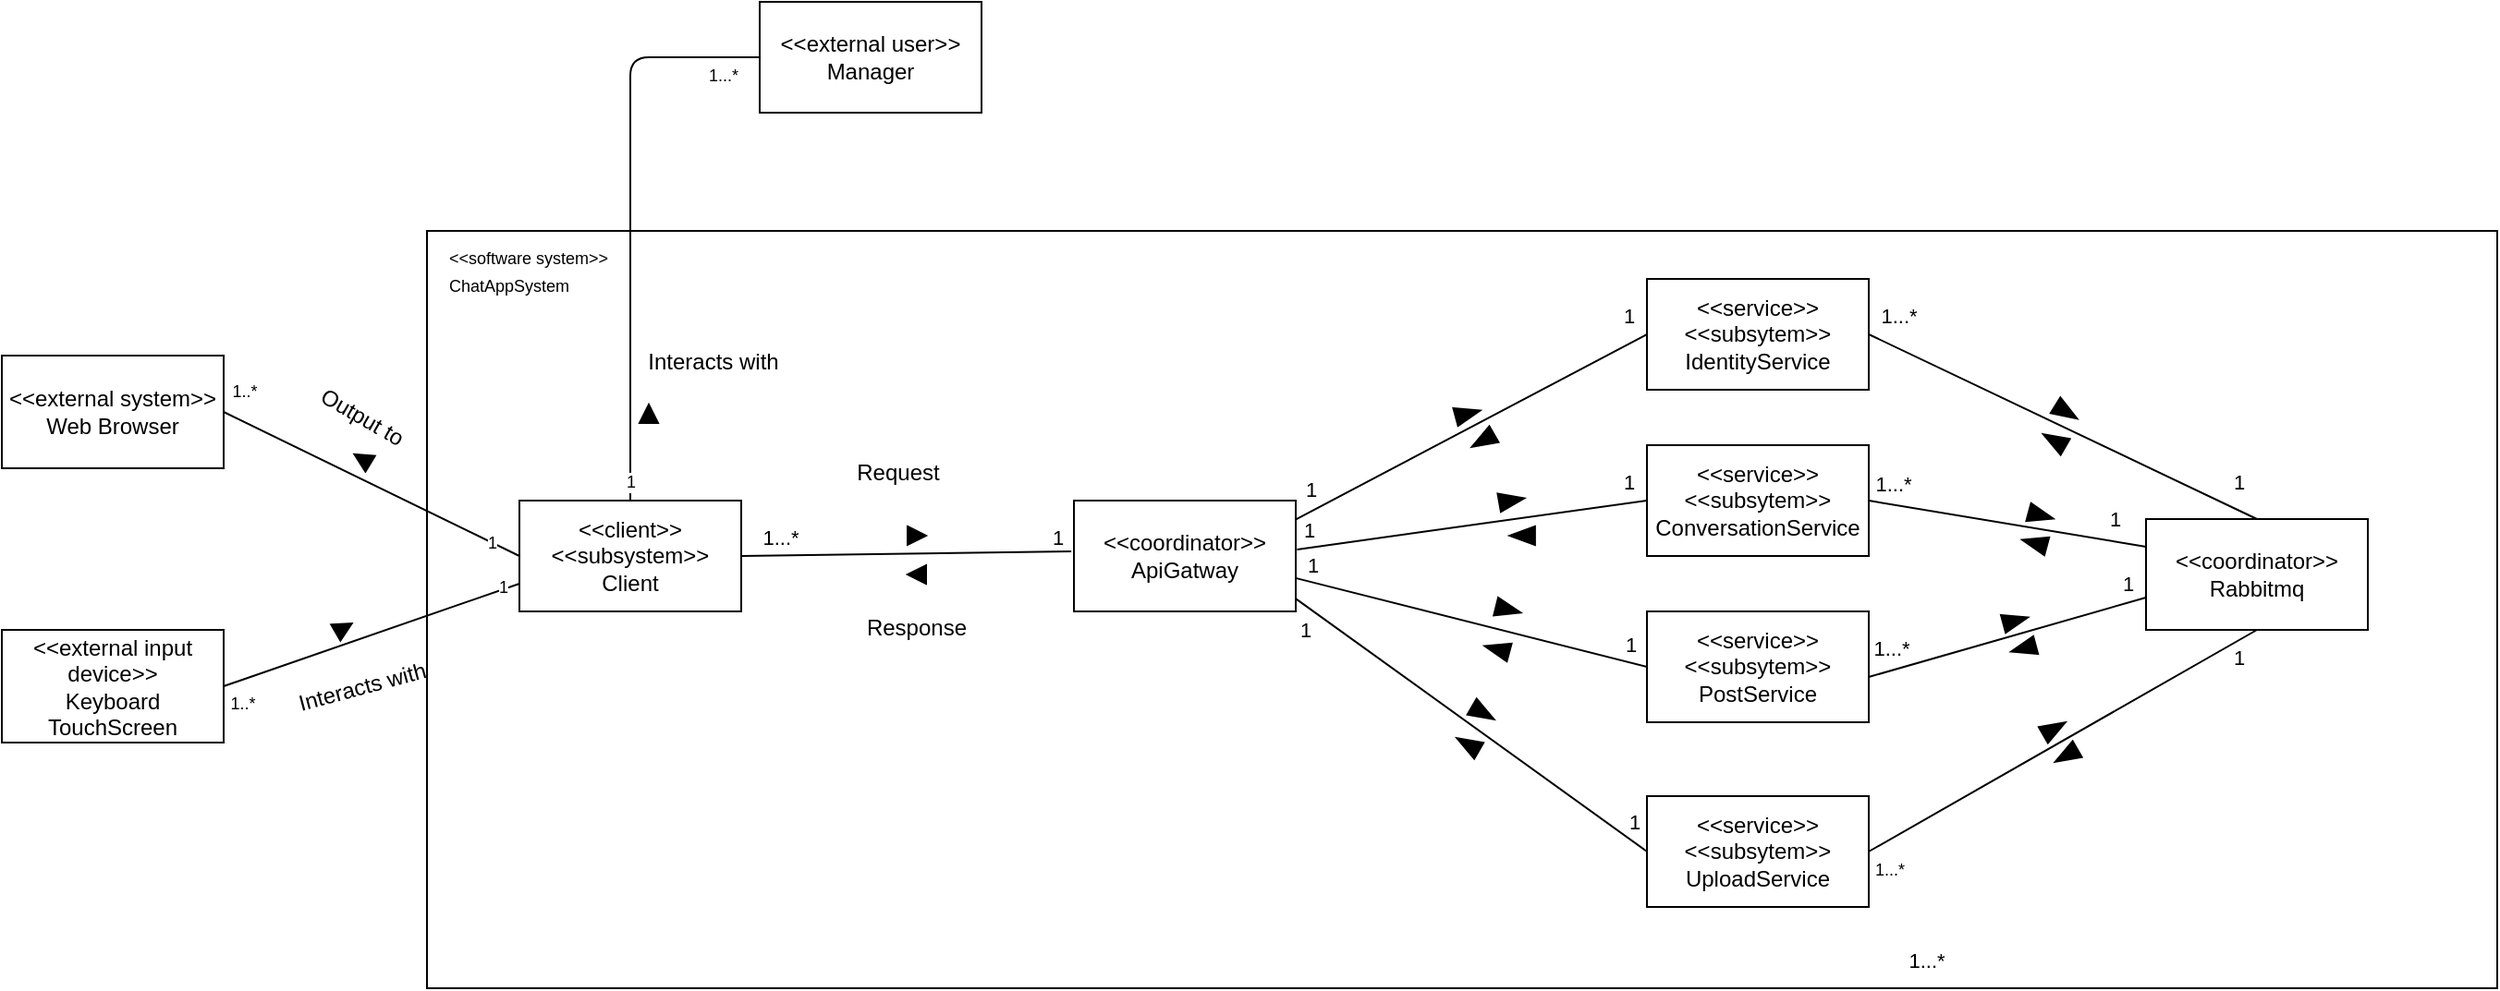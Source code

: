 <mxfile>
    <diagram id="_KxVs-y-PRfUbW2bJWqo" name="Page-1">
        <mxGraphModel dx="1593" dy="1812" grid="1" gridSize="10" guides="1" tooltips="1" connect="1" arrows="1" fold="1" page="1" pageScale="1" pageWidth="850" pageHeight="1100" math="0" shadow="0">
            <root>
                <mxCell id="0"/>
                <mxCell id="1" parent="0"/>
                <mxCell id="50" value="" style="rounded=0;whiteSpace=wrap;html=1;fillColor=#FFFFFF;" vertex="1" parent="1">
                    <mxGeometry x="50" y="34" width="1120" height="410" as="geometry"/>
                </mxCell>
                <mxCell id="5" value="&amp;lt;&amp;lt;client&amp;gt;&amp;gt;&lt;br&gt;&amp;lt;&amp;lt;subsystem&amp;gt;&amp;gt;&lt;br&gt;Client" style="rounded=0;whiteSpace=wrap;html=1;" vertex="1" parent="1">
                    <mxGeometry x="100" y="180" width="120" height="60" as="geometry"/>
                </mxCell>
                <mxCell id="6" value="&amp;lt;&amp;lt;coordinator&amp;gt;&amp;gt;&lt;br&gt;ApiGatway" style="rounded=0;whiteSpace=wrap;html=1;" vertex="1" parent="1">
                    <mxGeometry x="400" y="180" width="120" height="60" as="geometry"/>
                </mxCell>
                <mxCell id="8" value="&amp;lt;&amp;lt;service&amp;gt;&amp;gt;&lt;br&gt;&amp;lt;&amp;lt;subsytem&amp;gt;&amp;gt;&lt;br&gt;IdentityService" style="rounded=0;whiteSpace=wrap;html=1;" vertex="1" parent="1">
                    <mxGeometry x="710" y="60" width="120" height="60" as="geometry"/>
                </mxCell>
                <mxCell id="9" value="&amp;lt;&amp;lt;service&amp;gt;&amp;gt;&lt;br style=&quot;border-color: var(--border-color);&quot;&gt;&amp;lt;&amp;lt;subsytem&amp;gt;&amp;gt;&lt;br style=&quot;border-color: var(--border-color);&quot;&gt;ConversationService" style="rounded=0;whiteSpace=wrap;html=1;" vertex="1" parent="1">
                    <mxGeometry x="710" y="150" width="120" height="60" as="geometry"/>
                </mxCell>
                <mxCell id="10" value="&amp;lt;&amp;lt;service&amp;gt;&amp;gt;&lt;br style=&quot;border-color: var(--border-color);&quot;&gt;&amp;lt;&amp;lt;subsytem&amp;gt;&amp;gt;&lt;br style=&quot;border-color: var(--border-color);&quot;&gt;UploadService" style="rounded=0;whiteSpace=wrap;html=1;" vertex="1" parent="1">
                    <mxGeometry x="710" y="340" width="120" height="60" as="geometry"/>
                </mxCell>
                <mxCell id="11" value="&amp;lt;&amp;lt;service&amp;gt;&amp;gt;&lt;br style=&quot;border-color: var(--border-color);&quot;&gt;&amp;lt;&amp;lt;subsytem&amp;gt;&amp;gt;&lt;br style=&quot;border-color: var(--border-color);&quot;&gt;PostService" style="rounded=0;whiteSpace=wrap;html=1;" vertex="1" parent="1">
                    <mxGeometry x="710" y="240" width="120" height="60" as="geometry"/>
                </mxCell>
                <mxCell id="13" value="&amp;lt;&amp;lt;coordinator&amp;gt;&amp;gt;&lt;br style=&quot;border-color: var(--border-color);&quot;&gt;Rabbitmq" style="rounded=0;whiteSpace=wrap;html=1;" vertex="1" parent="1">
                    <mxGeometry x="980" y="190" width="120" height="60" as="geometry"/>
                </mxCell>
                <mxCell id="14" value="" style="endArrow=none;html=1;exitX=0.997;exitY=0.174;exitDx=0;exitDy=0;entryX=0;entryY=0.5;entryDx=0;entryDy=0;exitPerimeter=0;" edge="1" parent="1" source="6" target="8">
                    <mxGeometry width="50" height="50" relative="1" as="geometry">
                        <mxPoint x="550" y="200" as="sourcePoint"/>
                        <mxPoint x="600" y="150" as="targetPoint"/>
                    </mxGeometry>
                </mxCell>
                <mxCell id="22" value="1" style="edgeLabel;html=1;align=center;verticalAlign=middle;resizable=0;points=[];" vertex="1" connectable="0" parent="14">
                    <mxGeometry x="-0.672" y="-1" relative="1" as="geometry">
                        <mxPoint x="-24" y="-1" as="offset"/>
                    </mxGeometry>
                </mxCell>
                <mxCell id="26" value="1" style="edgeLabel;html=1;align=center;verticalAlign=middle;resizable=0;points=[];" vertex="1" connectable="0" parent="14">
                    <mxGeometry x="0.725" y="1" relative="1" as="geometry">
                        <mxPoint x="17" y="-23" as="offset"/>
                    </mxGeometry>
                </mxCell>
                <mxCell id="15" value="" style="endArrow=none;html=1;exitX=1.006;exitY=0.441;exitDx=0;exitDy=0;entryX=0;entryY=0.5;entryDx=0;entryDy=0;exitPerimeter=0;" edge="1" parent="1" source="6" target="9">
                    <mxGeometry width="50" height="50" relative="1" as="geometry">
                        <mxPoint x="480" y="320" as="sourcePoint"/>
                        <mxPoint x="670" y="200" as="targetPoint"/>
                    </mxGeometry>
                </mxCell>
                <mxCell id="23" value="1" style="edgeLabel;html=1;align=center;verticalAlign=middle;resizable=0;points=[];" vertex="1" connectable="0" parent="15">
                    <mxGeometry x="-0.583" relative="1" as="geometry">
                        <mxPoint x="-34" y="-5" as="offset"/>
                    </mxGeometry>
                </mxCell>
                <mxCell id="27" value="1" style="edgeLabel;html=1;align=center;verticalAlign=middle;resizable=0;points=[];" vertex="1" connectable="0" parent="15">
                    <mxGeometry x="0.832" y="1" relative="1" as="geometry">
                        <mxPoint x="6" y="-11" as="offset"/>
                    </mxGeometry>
                </mxCell>
                <mxCell id="16" value="" style="endArrow=none;html=1;exitX=0.999;exitY=0.699;exitDx=0;exitDy=0;entryX=0;entryY=0.5;entryDx=0;entryDy=0;exitPerimeter=0;" edge="1" parent="1" source="6" target="11">
                    <mxGeometry width="50" height="50" relative="1" as="geometry">
                        <mxPoint x="470" y="350" as="sourcePoint"/>
                        <mxPoint x="660" y="320" as="targetPoint"/>
                    </mxGeometry>
                </mxCell>
                <mxCell id="24" value="1" style="edgeLabel;html=1;align=center;verticalAlign=middle;resizable=0;points=[];" vertex="1" connectable="0" parent="16">
                    <mxGeometry x="-0.42" y="1" relative="1" as="geometry">
                        <mxPoint x="-47" y="-20" as="offset"/>
                    </mxGeometry>
                </mxCell>
                <mxCell id="28" value="1" style="edgeLabel;html=1;align=center;verticalAlign=middle;resizable=0;points=[];" vertex="1" connectable="0" parent="16">
                    <mxGeometry x="0.69" relative="1" as="geometry">
                        <mxPoint x="20" y="-5" as="offset"/>
                    </mxGeometry>
                </mxCell>
                <mxCell id="17" value="" style="endArrow=none;html=1;exitX=1.001;exitY=0.886;exitDx=0;exitDy=0;entryX=0;entryY=0.5;entryDx=0;entryDy=0;exitPerimeter=0;" edge="1" parent="1" source="6" target="10">
                    <mxGeometry width="50" height="50" relative="1" as="geometry">
                        <mxPoint x="490" y="320" as="sourcePoint"/>
                        <mxPoint x="680" y="380" as="targetPoint"/>
                    </mxGeometry>
                </mxCell>
                <mxCell id="25" value="1" style="edgeLabel;html=1;align=center;verticalAlign=middle;resizable=0;points=[];" vertex="1" connectable="0" parent="17">
                    <mxGeometry x="-0.301" y="-1" relative="1" as="geometry">
                        <mxPoint x="-61" y="-32" as="offset"/>
                    </mxGeometry>
                </mxCell>
                <mxCell id="29" value="1" style="edgeLabel;html=1;align=center;verticalAlign=middle;resizable=0;points=[];" vertex="1" connectable="0" parent="17">
                    <mxGeometry x="0.789" relative="1" as="geometry">
                        <mxPoint x="13" y="-2" as="offset"/>
                    </mxGeometry>
                </mxCell>
                <mxCell id="18" value="" style="endArrow=none;html=1;exitX=1;exitY=0.5;exitDx=0;exitDy=0;entryX=0.5;entryY=0;entryDx=0;entryDy=0;" edge="1" parent="1" source="8" target="13">
                    <mxGeometry width="50" height="50" relative="1" as="geometry">
                        <mxPoint x="930" y="200" as="sourcePoint"/>
                        <mxPoint x="1120" y="80" as="targetPoint"/>
                    </mxGeometry>
                </mxCell>
                <mxCell id="30" value="1...*" style="edgeLabel;html=1;align=center;verticalAlign=middle;resizable=0;points=[];" vertex="1" connectable="0" parent="18">
                    <mxGeometry x="-0.323" y="-1" relative="1" as="geometry">
                        <mxPoint x="-55" y="-45" as="offset"/>
                    </mxGeometry>
                </mxCell>
                <mxCell id="34" value="1" style="edgeLabel;html=1;align=center;verticalAlign=middle;resizable=0;points=[];" vertex="1" connectable="0" parent="18">
                    <mxGeometry x="0.822" y="1" relative="1" as="geometry">
                        <mxPoint x="8" y="-10" as="offset"/>
                    </mxGeometry>
                </mxCell>
                <mxCell id="19" value="" style="endArrow=none;html=1;exitX=1;exitY=0.5;exitDx=0;exitDy=0;entryX=0;entryY=0.25;entryDx=0;entryDy=0;" edge="1" parent="1" source="9" target="13">
                    <mxGeometry width="50" height="50" relative="1" as="geometry">
                        <mxPoint x="760" y="200" as="sourcePoint"/>
                        <mxPoint x="970.0" y="300" as="targetPoint"/>
                    </mxGeometry>
                </mxCell>
                <mxCell id="31" value="1...*" style="edgeLabel;html=1;align=center;verticalAlign=middle;resizable=0;points=[];" vertex="1" connectable="0" parent="19">
                    <mxGeometry x="-0.809" relative="1" as="geometry">
                        <mxPoint x="-2" y="-12" as="offset"/>
                    </mxGeometry>
                </mxCell>
                <mxCell id="35" value="1" style="edgeLabel;html=1;align=center;verticalAlign=middle;resizable=0;points=[];" vertex="1" connectable="0" parent="19">
                    <mxGeometry x="0.761" y="2" relative="1" as="geometry">
                        <mxPoint y="-10" as="offset"/>
                    </mxGeometry>
                </mxCell>
                <mxCell id="20" value="" style="endArrow=none;html=1;exitX=1.003;exitY=0.59;exitDx=0;exitDy=0;exitPerimeter=0;entryX=0.003;entryY=0.706;entryDx=0;entryDy=0;entryPerimeter=0;" edge="1" parent="1" source="11" target="13">
                    <mxGeometry width="50" height="50" relative="1" as="geometry">
                        <mxPoint x="810" y="290" as="sourcePoint"/>
                        <mxPoint x="980" y="220" as="targetPoint"/>
                    </mxGeometry>
                </mxCell>
                <mxCell id="32" value="1...*" style="edgeLabel;html=1;align=center;verticalAlign=middle;resizable=0;points=[];" vertex="1" connectable="0" parent="20">
                    <mxGeometry x="-0.844" y="2" relative="1" as="geometry">
                        <mxPoint y="-10" as="offset"/>
                    </mxGeometry>
                </mxCell>
                <mxCell id="36" value="1" style="edgeLabel;html=1;align=center;verticalAlign=middle;resizable=0;points=[];" vertex="1" connectable="0" parent="20">
                    <mxGeometry x="0.801" y="1" relative="1" as="geometry">
                        <mxPoint x="5" y="-11" as="offset"/>
                    </mxGeometry>
                </mxCell>
                <mxCell id="21" value="" style="endArrow=none;html=1;exitX=1;exitY=0.5;exitDx=0;exitDy=0;entryX=0.5;entryY=1;entryDx=0;entryDy=0;" edge="1" parent="1" source="10" target="13">
                    <mxGeometry width="50" height="50" relative="1" as="geometry">
                        <mxPoint x="840.36" y="395.4" as="sourcePoint"/>
                        <mxPoint x="990.0" y="340" as="targetPoint"/>
                    </mxGeometry>
                </mxCell>
                <mxCell id="33" value="1...*" style="edgeLabel;html=1;align=center;verticalAlign=middle;resizable=0;points=[];" vertex="1" connectable="0" parent="21">
                    <mxGeometry x="-0.805" y="-1" relative="1" as="geometry">
                        <mxPoint x="10" y="70" as="offset"/>
                    </mxGeometry>
                </mxCell>
                <mxCell id="37" value="1" style="edgeLabel;html=1;align=center;verticalAlign=middle;resizable=0;points=[];" vertex="1" connectable="0" parent="21">
                    <mxGeometry x="0.684" y="-1" relative="1" as="geometry">
                        <mxPoint x="23" y="-5" as="offset"/>
                    </mxGeometry>
                </mxCell>
                <mxCell id="94" value="1...*" style="edgeLabel;html=1;align=center;verticalAlign=middle;resizable=0;points=[];fontSize=9;" vertex="1" connectable="0" parent="21">
                    <mxGeometry x="-0.896" y="1" relative="1" as="geometry">
                        <mxPoint y="17" as="offset"/>
                    </mxGeometry>
                </mxCell>
                <mxCell id="46" value="" style="endArrow=none;html=1;exitX=1;exitY=0.5;exitDx=0;exitDy=0;entryX=-0.012;entryY=0.459;entryDx=0;entryDy=0;entryPerimeter=0;" edge="1" parent="1" source="5" target="6">
                    <mxGeometry width="50" height="50" relative="1" as="geometry">
                        <mxPoint x="150.0" y="300.0" as="sourcePoint"/>
                        <mxPoint x="340.36" y="199.56" as="targetPoint"/>
                    </mxGeometry>
                </mxCell>
                <mxCell id="47" value="1...*" style="edgeLabel;html=1;align=center;verticalAlign=middle;resizable=0;points=[];" vertex="1" connectable="0" parent="46">
                    <mxGeometry x="-0.672" y="-1" relative="1" as="geometry">
                        <mxPoint x="-9" y="-11" as="offset"/>
                    </mxGeometry>
                </mxCell>
                <mxCell id="48" value="1" style="edgeLabel;html=1;align=center;verticalAlign=middle;resizable=0;points=[];" vertex="1" connectable="0" parent="46">
                    <mxGeometry x="0.725" y="1" relative="1" as="geometry">
                        <mxPoint x="17" y="-7" as="offset"/>
                    </mxGeometry>
                </mxCell>
                <mxCell id="49" value="" style="triangle;whiteSpace=wrap;html=1;fillColor=#000000;rotation=0;" vertex="1" parent="1">
                    <mxGeometry x="310" y="194" width="10" height="10" as="geometry"/>
                </mxCell>
                <mxCell id="51" value="&lt;font style=&quot;font-size: 9px;&quot;&gt;&amp;lt;&amp;lt;software system&amp;gt;&amp;gt;&lt;br&gt;ChatAppSystem&lt;br&gt;&lt;/font&gt;" style="text;html=1;strokeColor=none;fillColor=none;align=left;verticalAlign=middle;whiteSpace=wrap;rounded=0;" vertex="1" parent="1">
                    <mxGeometry x="60" y="40" width="140" height="30" as="geometry"/>
                </mxCell>
                <mxCell id="53" value="&amp;lt;&amp;lt;external system&amp;gt;&amp;gt;&lt;br&gt;Web Browser" style="rounded=0;whiteSpace=wrap;html=1;" vertex="1" parent="1">
                    <mxGeometry x="-180" y="101.5" width="120" height="61" as="geometry"/>
                </mxCell>
                <mxCell id="54" value="&amp;lt;&amp;lt;external input device&amp;gt;&amp;gt;&lt;br&gt;Keyboard&lt;div&gt;TouchScreen&lt;/div&gt;" style="rounded=0;whiteSpace=wrap;html=1;" vertex="1" parent="1">
                    <mxGeometry x="-180" y="250" width="120" height="61" as="geometry"/>
                </mxCell>
                <mxCell id="55" value="" style="endArrow=none;html=1;fontSize=9;entryX=0;entryY=0.5;entryDx=0;entryDy=0;exitX=1;exitY=0.5;exitDx=0;exitDy=0;" edge="1" parent="1" source="53" target="5">
                    <mxGeometry width="50" height="50" relative="1" as="geometry">
                        <mxPoint x="-80" y="210" as="sourcePoint"/>
                        <mxPoint x="-30" y="160" as="targetPoint"/>
                    </mxGeometry>
                </mxCell>
                <mxCell id="63" value="1" style="edgeLabel;html=1;align=center;verticalAlign=middle;resizable=0;points=[];fontSize=9;" vertex="1" connectable="0" parent="55">
                    <mxGeometry x="0.808" relative="1" as="geometry">
                        <mxPoint as="offset"/>
                    </mxGeometry>
                </mxCell>
                <mxCell id="65" value="1..*" style="edgeLabel;html=1;align=center;verticalAlign=middle;resizable=0;points=[];fontSize=9;" vertex="1" connectable="0" parent="55">
                    <mxGeometry x="-0.805" relative="1" as="geometry">
                        <mxPoint x="-5" y="-19" as="offset"/>
                    </mxGeometry>
                </mxCell>
                <mxCell id="56" value="" style="endArrow=none;html=1;fontSize=9;entryX=0;entryY=0.75;entryDx=0;entryDy=0;exitX=1;exitY=0.5;exitDx=0;exitDy=0;" edge="1" parent="1" source="54" target="5">
                    <mxGeometry width="50" height="50" relative="1" as="geometry">
                        <mxPoint x="-130" y="200.0" as="sourcePoint"/>
                        <mxPoint x="30" y="278" as="targetPoint"/>
                    </mxGeometry>
                </mxCell>
                <mxCell id="64" value="1" style="edgeLabel;html=1;align=center;verticalAlign=middle;resizable=0;points=[];fontSize=9;" vertex="1" connectable="0" parent="56">
                    <mxGeometry x="0.888" y="1" relative="1" as="geometry">
                        <mxPoint as="offset"/>
                    </mxGeometry>
                </mxCell>
                <mxCell id="66" value="1..*" style="edgeLabel;html=1;align=center;verticalAlign=middle;resizable=0;points=[];fontSize=9;" vertex="1" connectable="0" parent="56">
                    <mxGeometry x="-0.794" y="1" relative="1" as="geometry">
                        <mxPoint x="-6" y="16" as="offset"/>
                    </mxGeometry>
                </mxCell>
                <mxCell id="57" value="&lt;font style=&quot;font-size: 12px;&quot;&gt;&amp;lt;&amp;lt;external user&amp;gt;&amp;gt;&lt;br&gt;Manager&lt;/font&gt;" style="rounded=0;whiteSpace=wrap;html=1;" vertex="1" parent="1">
                    <mxGeometry x="230" y="-90" width="120" height="60" as="geometry"/>
                </mxCell>
                <mxCell id="58" value="" style="endArrow=none;html=1;fontSize=9;entryX=0;entryY=0.5;entryDx=0;entryDy=0;exitX=0.5;exitY=0;exitDx=0;exitDy=0;" edge="1" parent="1" source="5" target="57">
                    <mxGeometry width="50" height="50" relative="1" as="geometry">
                        <mxPoint x="280" y="120" as="sourcePoint"/>
                        <mxPoint x="330" y="70" as="targetPoint"/>
                        <Array as="points">
                            <mxPoint x="160" y="-60"/>
                        </Array>
                    </mxGeometry>
                </mxCell>
                <mxCell id="61" value="1...*" style="edgeLabel;html=1;align=center;verticalAlign=middle;resizable=0;points=[];fontSize=9;" vertex="1" connectable="0" parent="58">
                    <mxGeometry x="0.207" y="-2" relative="1" as="geometry">
                        <mxPoint x="48" y="-43" as="offset"/>
                    </mxGeometry>
                </mxCell>
                <mxCell id="62" value="1" style="edgeLabel;html=1;align=center;verticalAlign=middle;resizable=0;points=[];fontSize=9;" vertex="1" connectable="0" parent="1">
                    <mxGeometry x="230" y="-40.143" as="geometry">
                        <mxPoint x="-70" y="210" as="offset"/>
                    </mxGeometry>
                </mxCell>
                <mxCell id="67" value="" style="triangle;whiteSpace=wrap;html=1;fillColor=#000000;rotation=-30;" vertex="1" parent="1">
                    <mxGeometry y="244" width="10" height="10" as="geometry"/>
                </mxCell>
                <mxCell id="68" value="" style="triangle;whiteSpace=wrap;html=1;fillColor=#000000;rotation=-149;" vertex="1" parent="1">
                    <mxGeometry x="10" y="152.5" width="10" height="10" as="geometry"/>
                </mxCell>
                <mxCell id="69" value="" style="triangle;whiteSpace=wrap;html=1;fillColor=#000000;rotation=-90;" vertex="1" parent="1">
                    <mxGeometry x="165" y="128" width="10" height="10" as="geometry"/>
                </mxCell>
                <mxCell id="70" value="Interacts with" style="text;html=1;align=center;verticalAlign=middle;whiteSpace=wrap;rounded=0;rotation=-15;" vertex="1" parent="1">
                    <mxGeometry x="-40" y="265.5" width="110" height="30" as="geometry"/>
                </mxCell>
                <mxCell id="71" value="Output to" style="text;html=1;align=center;verticalAlign=middle;whiteSpace=wrap;rounded=0;rotation=30;" vertex="1" parent="1">
                    <mxGeometry x="-20" y="120" width="70" height="30" as="geometry"/>
                </mxCell>
                <mxCell id="72" value="Interacts with" style="text;html=1;align=center;verticalAlign=middle;whiteSpace=wrap;rounded=0;rotation=0;" vertex="1" parent="1">
                    <mxGeometry x="150" y="90" width="110" height="30" as="geometry"/>
                </mxCell>
                <mxCell id="73" value="Request" style="text;html=1;align=center;verticalAlign=middle;whiteSpace=wrap;rounded=0;rotation=0;" vertex="1" parent="1">
                    <mxGeometry x="250" y="150" width="110" height="30" as="geometry"/>
                </mxCell>
                <mxCell id="74" value="" style="triangle;whiteSpace=wrap;html=1;fillColor=#000000;rotation=-180;" vertex="1" parent="1">
                    <mxGeometry x="310" y="215" width="10" height="10" as="geometry"/>
                </mxCell>
                <mxCell id="75" value="Response" style="text;html=1;align=center;verticalAlign=middle;whiteSpace=wrap;rounded=0;rotation=0;" vertex="1" parent="1">
                    <mxGeometry x="260" y="234" width="110" height="30" as="geometry"/>
                </mxCell>
                <mxCell id="78" value="" style="triangle;whiteSpace=wrap;html=1;fillColor=#000000;rotation=-165;" vertex="1" parent="1">
                    <mxGeometry x="622" y="255.5" width="13.72" height="10" as="geometry"/>
                </mxCell>
                <mxCell id="80" value="" style="triangle;whiteSpace=wrap;html=1;fillColor=#000000;rotation=14;" vertex="1" parent="1">
                    <mxGeometry x="628.14" y="234" width="13.72" height="10" as="geometry"/>
                </mxCell>
                <mxCell id="81" value="" style="triangle;whiteSpace=wrap;html=1;fillColor=#000000;rotation=-10;" vertex="1" parent="1">
                    <mxGeometry x="630" y="175" width="13.72" height="10" as="geometry"/>
                </mxCell>
                <mxCell id="82" value="" style="triangle;whiteSpace=wrap;html=1;fillColor=#000000;rotation=-180;" vertex="1" parent="1">
                    <mxGeometry x="635.72" y="194" width="13.72" height="10" as="geometry"/>
                </mxCell>
                <mxCell id="83" value="" style="triangle;whiteSpace=wrap;html=1;fillColor=#000000;rotation=-15;" vertex="1" parent="1">
                    <mxGeometry x="606.28" y="128" width="13.72" height="10" as="geometry"/>
                </mxCell>
                <mxCell id="84" value="" style="triangle;whiteSpace=wrap;html=1;fillColor=#000000;rotation=-210;" vertex="1" parent="1">
                    <mxGeometry x="614.42" y="142.5" width="13.72" height="10" as="geometry"/>
                </mxCell>
                <mxCell id="85" value="" style="triangle;whiteSpace=wrap;html=1;fillColor=#000000;rotation=30;" vertex="1" parent="1">
                    <mxGeometry x="614.42" y="290" width="13.72" height="10" as="geometry"/>
                </mxCell>
                <mxCell id="86" value="" style="triangle;whiteSpace=wrap;html=1;fillColor=#000000;rotation=-150;" vertex="1" parent="1">
                    <mxGeometry x="606.28" y="307" width="13.72" height="10" as="geometry"/>
                </mxCell>
                <mxCell id="87" value="" style="triangle;whiteSpace=wrap;html=1;fillColor=#000000;rotation=32;" vertex="1" parent="1">
                    <mxGeometry x="930" y="127" width="13.72" height="10" as="geometry"/>
                </mxCell>
                <mxCell id="88" value="" style="triangle;whiteSpace=wrap;html=1;fillColor=#000000;rotation=15;" vertex="1" parent="1">
                    <mxGeometry x="916.28" y="183" width="13.72" height="10" as="geometry"/>
                </mxCell>
                <mxCell id="89" value="" style="triangle;whiteSpace=wrap;html=1;fillColor=#000000;rotation=-15;" vertex="1" parent="1">
                    <mxGeometry x="902.56" y="240" width="13.72" height="10" as="geometry"/>
                </mxCell>
                <mxCell id="90" value="" style="triangle;whiteSpace=wrap;html=1;fillColor=#000000;rotation=-30;" vertex="1" parent="1">
                    <mxGeometry x="923.52" y="298.5" width="13.72" height="10" as="geometry"/>
                </mxCell>
                <mxCell id="95" value="" style="triangle;whiteSpace=wrap;html=1;fillColor=#000000;rotation=-210;" vertex="1" parent="1">
                    <mxGeometry x="930" y="313" width="13.72" height="10" as="geometry"/>
                </mxCell>
                <mxCell id="96" value="" style="triangle;whiteSpace=wrap;html=1;fillColor=#000000;rotation=-195;" vertex="1" parent="1">
                    <mxGeometry x="906.8" y="255" width="13.72" height="10" as="geometry"/>
                </mxCell>
                <mxCell id="97" value="" style="triangle;whiteSpace=wrap;html=1;fillColor=#000000;rotation=-165;" vertex="1" parent="1">
                    <mxGeometry x="912.8" y="198" width="13.72" height="10" as="geometry"/>
                </mxCell>
                <mxCell id="98" value="" style="triangle;whiteSpace=wrap;html=1;fillColor=#000000;rotation=-150;" vertex="1" parent="1">
                    <mxGeometry x="923.52" y="142.5" width="13.72" height="10" as="geometry"/>
                </mxCell>
            </root>
        </mxGraphModel>
    </diagram>
</mxfile>